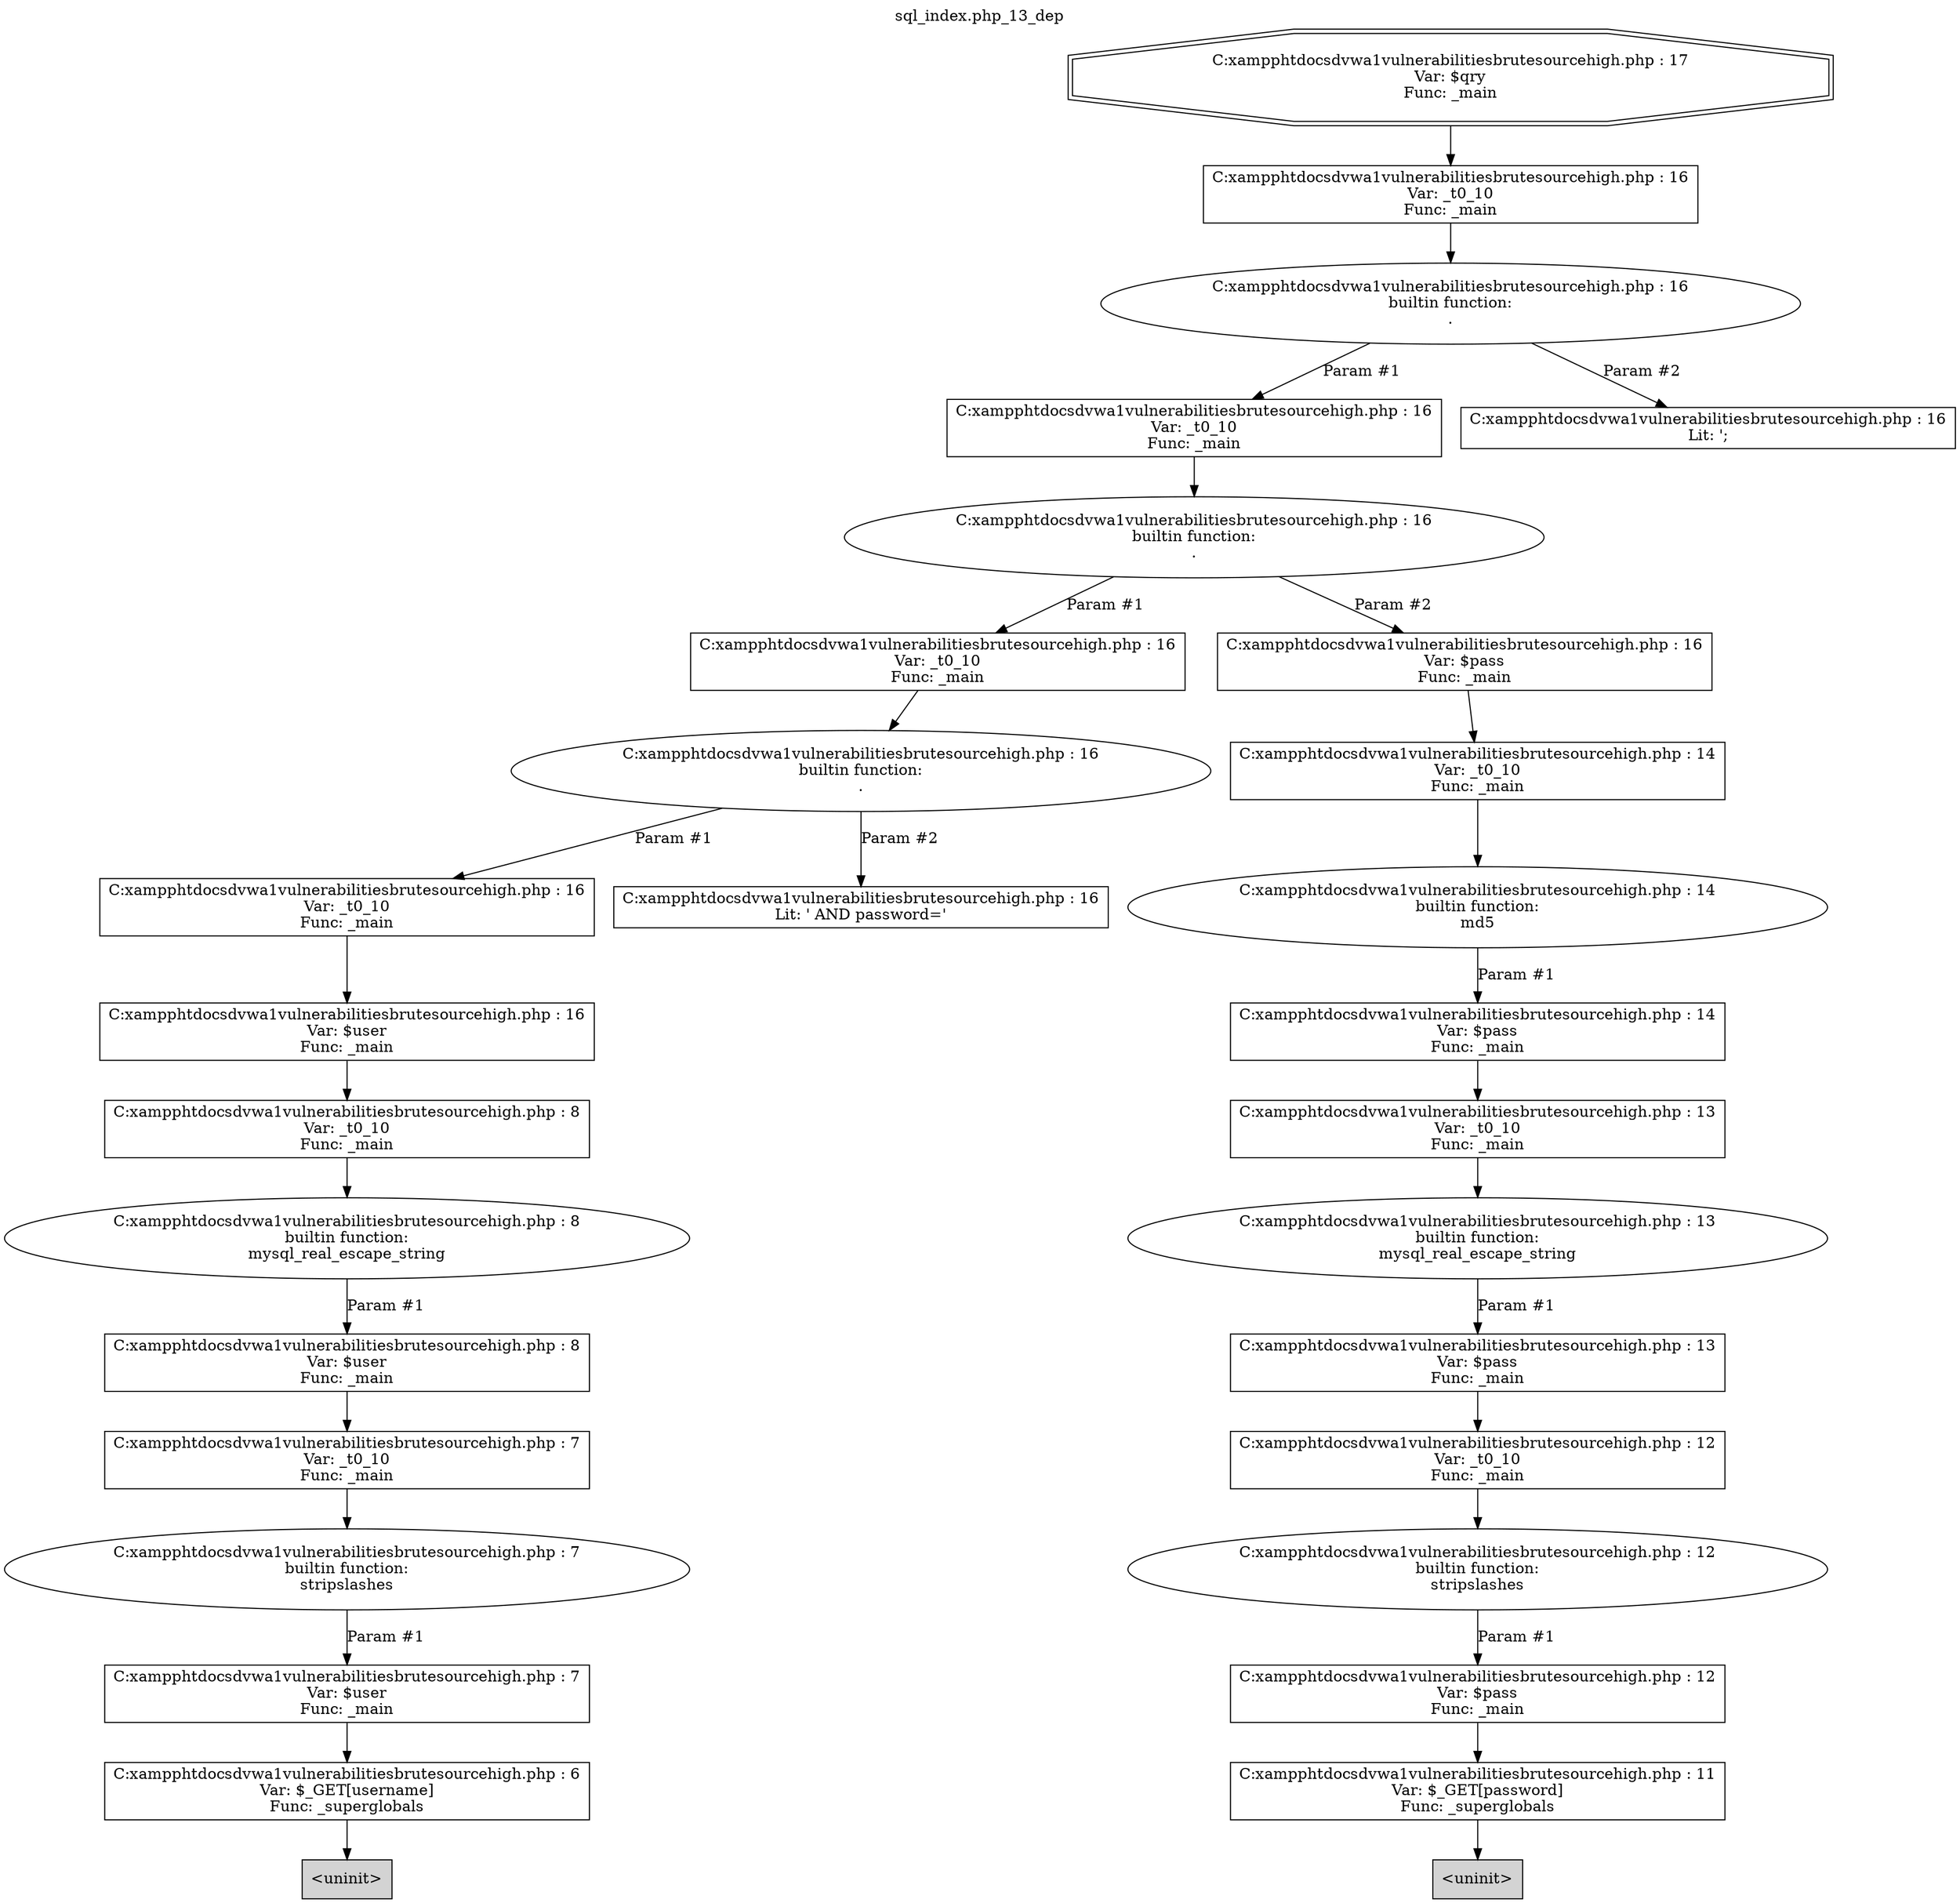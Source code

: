 digraph cfg {
  label="sql_index.php_13_dep";
  labelloc=t;
  n1 [shape=doubleoctagon, label="C:\xampp\htdocs\dvwa1\vulnerabilities\brute\source\high.php : 17\nVar: $qry\nFunc: _main\n"];
  n2 [shape=box, label="C:\xampp\htdocs\dvwa1\vulnerabilities\brute\source\high.php : 16\nVar: _t0_10\nFunc: _main\n"];
  n3 [shape=ellipse, label="C:\xampp\htdocs\dvwa1\vulnerabilities\brute\source\high.php : 16\nbuiltin function:\n.\n"];
  n4 [shape=box, label="C:\xampp\htdocs\dvwa1\vulnerabilities\brute\source\high.php : 16\nVar: _t0_10\nFunc: _main\n"];
  n5 [shape=ellipse, label="C:\xampp\htdocs\dvwa1\vulnerabilities\brute\source\high.php : 16\nbuiltin function:\n.\n"];
  n6 [shape=box, label="C:\xampp\htdocs\dvwa1\vulnerabilities\brute\source\high.php : 16\nVar: _t0_10\nFunc: _main\n"];
  n7 [shape=ellipse, label="C:\xampp\htdocs\dvwa1\vulnerabilities\brute\source\high.php : 16\nbuiltin function:\n.\n"];
  n8 [shape=box, label="C:\xampp\htdocs\dvwa1\vulnerabilities\brute\source\high.php : 16\nVar: _t0_10\nFunc: _main\n"];
  n9 [shape=box, label="C:\xampp\htdocs\dvwa1\vulnerabilities\brute\source\high.php : 16\nVar: $user\nFunc: _main\n"];
  n10 [shape=box, label="C:\xampp\htdocs\dvwa1\vulnerabilities\brute\source\high.php : 8\nVar: _t0_10\nFunc: _main\n"];
  n11 [shape=ellipse, label="C:\xampp\htdocs\dvwa1\vulnerabilities\brute\source\high.php : 8\nbuiltin function:\nmysql_real_escape_string\n"];
  n12 [shape=box, label="C:\xampp\htdocs\dvwa1\vulnerabilities\brute\source\high.php : 8\nVar: $user\nFunc: _main\n"];
  n13 [shape=box, label="C:\xampp\htdocs\dvwa1\vulnerabilities\brute\source\high.php : 7\nVar: _t0_10\nFunc: _main\n"];
  n14 [shape=ellipse, label="C:\xampp\htdocs\dvwa1\vulnerabilities\brute\source\high.php : 7\nbuiltin function:\nstripslashes\n"];
  n15 [shape=box, label="C:\xampp\htdocs\dvwa1\vulnerabilities\brute\source\high.php : 7\nVar: $user\nFunc: _main\n"];
  n16 [shape=box, label="C:\xampp\htdocs\dvwa1\vulnerabilities\brute\source\high.php : 6\nVar: $_GET[username]\nFunc: _superglobals\n"];
  n17 [shape=box, label="<uninit>",style=filled];
  n18 [shape=box, label="C:\xampp\htdocs\dvwa1\vulnerabilities\brute\source\high.php : 16\nLit: ' AND password='\n"];
  n19 [shape=box, label="C:\xampp\htdocs\dvwa1\vulnerabilities\brute\source\high.php : 16\nVar: $pass\nFunc: _main\n"];
  n20 [shape=box, label="C:\xampp\htdocs\dvwa1\vulnerabilities\brute\source\high.php : 14\nVar: _t0_10\nFunc: _main\n"];
  n21 [shape=ellipse, label="C:\xampp\htdocs\dvwa1\vulnerabilities\brute\source\high.php : 14\nbuiltin function:\nmd5\n"];
  n22 [shape=box, label="C:\xampp\htdocs\dvwa1\vulnerabilities\brute\source\high.php : 14\nVar: $pass\nFunc: _main\n"];
  n23 [shape=box, label="C:\xampp\htdocs\dvwa1\vulnerabilities\brute\source\high.php : 13\nVar: _t0_10\nFunc: _main\n"];
  n24 [shape=ellipse, label="C:\xampp\htdocs\dvwa1\vulnerabilities\brute\source\high.php : 13\nbuiltin function:\nmysql_real_escape_string\n"];
  n25 [shape=box, label="C:\xampp\htdocs\dvwa1\vulnerabilities\brute\source\high.php : 13\nVar: $pass\nFunc: _main\n"];
  n26 [shape=box, label="C:\xampp\htdocs\dvwa1\vulnerabilities\brute\source\high.php : 12\nVar: _t0_10\nFunc: _main\n"];
  n27 [shape=ellipse, label="C:\xampp\htdocs\dvwa1\vulnerabilities\brute\source\high.php : 12\nbuiltin function:\nstripslashes\n"];
  n28 [shape=box, label="C:\xampp\htdocs\dvwa1\vulnerabilities\brute\source\high.php : 12\nVar: $pass\nFunc: _main\n"];
  n29 [shape=box, label="C:\xampp\htdocs\dvwa1\vulnerabilities\brute\source\high.php : 11\nVar: $_GET[password]\nFunc: _superglobals\n"];
  n30 [shape=box, label="<uninit>",style=filled];
  n31 [shape=box, label="C:\xampp\htdocs\dvwa1\vulnerabilities\brute\source\high.php : 16\nLit: ';\n"];
  n2 -> n3;
  n4 -> n5;
  n6 -> n7;
  n10 -> n11;
  n13 -> n14;
  n16 -> n17;
  n15 -> n16;
  n14 -> n15[label="Param #1"];
  n12 -> n13;
  n11 -> n12[label="Param #1"];
  n9 -> n10;
  n8 -> n9;
  n7 -> n8[label="Param #1"];
  n7 -> n18[label="Param #2"];
  n5 -> n6[label="Param #1"];
  n5 -> n19[label="Param #2"];
  n20 -> n21;
  n23 -> n24;
  n26 -> n27;
  n29 -> n30;
  n28 -> n29;
  n27 -> n28[label="Param #1"];
  n25 -> n26;
  n24 -> n25[label="Param #1"];
  n22 -> n23;
  n21 -> n22[label="Param #1"];
  n19 -> n20;
  n3 -> n4[label="Param #1"];
  n3 -> n31[label="Param #2"];
  n1 -> n2;
}

